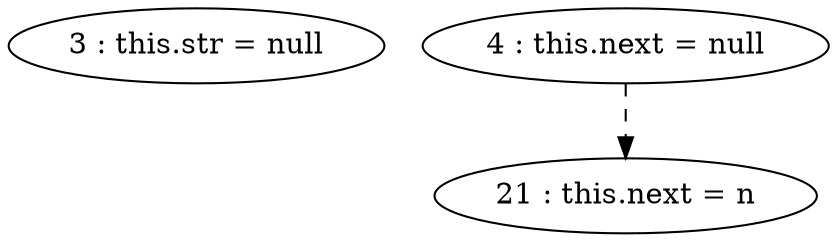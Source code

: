 digraph G {
"3 : this.str = null"
"4 : this.next = null"
"4 : this.next = null" -> "21 : this.next = n" [style=dashed]
"21 : this.next = n"
}